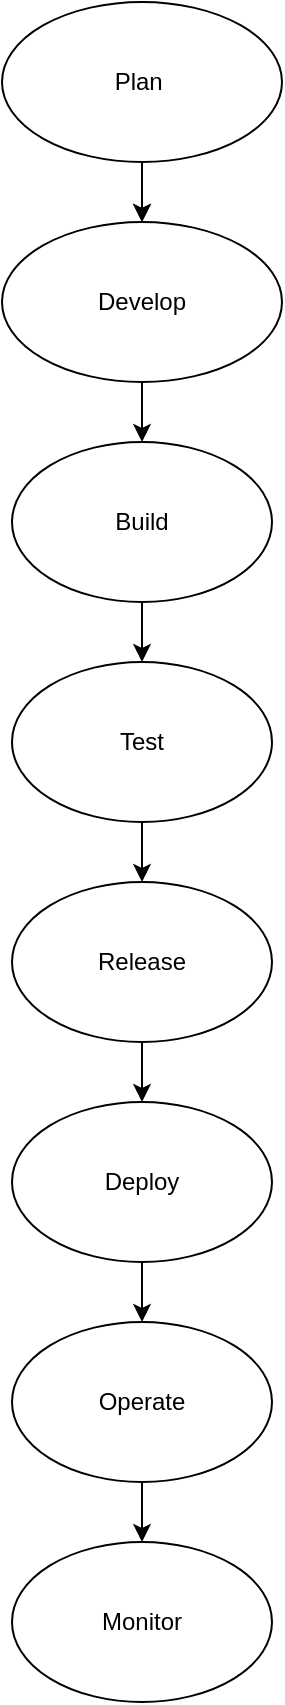<mxfile version="28.0.7">
  <diagram name="Page-1" id="co583FoI-3QHPy9dHQlo">
    <mxGraphModel dx="623" dy="332" grid="1" gridSize="10" guides="1" tooltips="1" connect="1" arrows="1" fold="1" page="1" pageScale="1" pageWidth="827" pageHeight="1169" math="0" shadow="0">
      <root>
        <mxCell id="0" />
        <mxCell id="1" parent="0" />
        <mxCell id="bRXQcyas2CH32H_-d2qi-7" value="" style="edgeStyle=orthogonalEdgeStyle;rounded=0;orthogonalLoop=1;jettySize=auto;html=1;" edge="1" parent="1" source="bRXQcyas2CH32H_-d2qi-2" target="bRXQcyas2CH32H_-d2qi-6">
          <mxGeometry relative="1" as="geometry" />
        </mxCell>
        <mxCell id="bRXQcyas2CH32H_-d2qi-9" value="" style="edgeStyle=orthogonalEdgeStyle;rounded=0;orthogonalLoop=1;jettySize=auto;html=1;" edge="1" parent="1" source="bRXQcyas2CH32H_-d2qi-2" target="bRXQcyas2CH32H_-d2qi-6">
          <mxGeometry relative="1" as="geometry" />
        </mxCell>
        <mxCell id="bRXQcyas2CH32H_-d2qi-2" value="Plan&amp;nbsp;" style="ellipse;whiteSpace=wrap;html=1;" vertex="1" parent="1">
          <mxGeometry x="340" y="20" width="140" height="80" as="geometry" />
        </mxCell>
        <mxCell id="bRXQcyas2CH32H_-d2qi-14" style="edgeStyle=orthogonalEdgeStyle;rounded=0;orthogonalLoop=1;jettySize=auto;html=1;entryX=0.5;entryY=0;entryDx=0;entryDy=0;" edge="1" parent="1" source="bRXQcyas2CH32H_-d2qi-6" target="bRXQcyas2CH32H_-d2qi-12">
          <mxGeometry relative="1" as="geometry" />
        </mxCell>
        <mxCell id="bRXQcyas2CH32H_-d2qi-6" value="Develop" style="ellipse;whiteSpace=wrap;html=1;" vertex="1" parent="1">
          <mxGeometry x="340" y="130" width="140" height="80" as="geometry" />
        </mxCell>
        <mxCell id="bRXQcyas2CH32H_-d2qi-16" value="" style="edgeStyle=orthogonalEdgeStyle;rounded=0;orthogonalLoop=1;jettySize=auto;html=1;" edge="1" parent="1" source="bRXQcyas2CH32H_-d2qi-12" target="bRXQcyas2CH32H_-d2qi-15">
          <mxGeometry relative="1" as="geometry" />
        </mxCell>
        <mxCell id="bRXQcyas2CH32H_-d2qi-12" value="Build" style="ellipse;whiteSpace=wrap;html=1;" vertex="1" parent="1">
          <mxGeometry x="345" y="240" width="130" height="80" as="geometry" />
        </mxCell>
        <mxCell id="bRXQcyas2CH32H_-d2qi-19" value="" style="edgeStyle=orthogonalEdgeStyle;rounded=0;orthogonalLoop=1;jettySize=auto;html=1;" edge="1" parent="1" source="bRXQcyas2CH32H_-d2qi-15" target="bRXQcyas2CH32H_-d2qi-18">
          <mxGeometry relative="1" as="geometry" />
        </mxCell>
        <mxCell id="bRXQcyas2CH32H_-d2qi-15" value="Test" style="ellipse;whiteSpace=wrap;html=1;" vertex="1" parent="1">
          <mxGeometry x="345" y="350" width="130" height="80" as="geometry" />
        </mxCell>
        <mxCell id="bRXQcyas2CH32H_-d2qi-21" value="" style="edgeStyle=orthogonalEdgeStyle;rounded=0;orthogonalLoop=1;jettySize=auto;html=1;" edge="1" parent="1" source="bRXQcyas2CH32H_-d2qi-18" target="bRXQcyas2CH32H_-d2qi-20">
          <mxGeometry relative="1" as="geometry" />
        </mxCell>
        <mxCell id="bRXQcyas2CH32H_-d2qi-18" value="Release" style="ellipse;whiteSpace=wrap;html=1;" vertex="1" parent="1">
          <mxGeometry x="345" y="460" width="130" height="80" as="geometry" />
        </mxCell>
        <mxCell id="bRXQcyas2CH32H_-d2qi-23" value="" style="edgeStyle=orthogonalEdgeStyle;rounded=0;orthogonalLoop=1;jettySize=auto;html=1;" edge="1" parent="1" source="bRXQcyas2CH32H_-d2qi-20" target="bRXQcyas2CH32H_-d2qi-22">
          <mxGeometry relative="1" as="geometry" />
        </mxCell>
        <mxCell id="bRXQcyas2CH32H_-d2qi-20" value="Deploy" style="ellipse;whiteSpace=wrap;html=1;" vertex="1" parent="1">
          <mxGeometry x="345" y="570" width="130" height="80" as="geometry" />
        </mxCell>
        <mxCell id="bRXQcyas2CH32H_-d2qi-25" value="" style="edgeStyle=orthogonalEdgeStyle;rounded=0;orthogonalLoop=1;jettySize=auto;html=1;" edge="1" parent="1" source="bRXQcyas2CH32H_-d2qi-22" target="bRXQcyas2CH32H_-d2qi-24">
          <mxGeometry relative="1" as="geometry" />
        </mxCell>
        <mxCell id="bRXQcyas2CH32H_-d2qi-22" value="Operate" style="ellipse;whiteSpace=wrap;html=1;" vertex="1" parent="1">
          <mxGeometry x="345" y="680" width="130" height="80" as="geometry" />
        </mxCell>
        <mxCell id="bRXQcyas2CH32H_-d2qi-24" value="Monitor" style="ellipse;whiteSpace=wrap;html=1;" vertex="1" parent="1">
          <mxGeometry x="345" y="790" width="130" height="80" as="geometry" />
        </mxCell>
      </root>
    </mxGraphModel>
  </diagram>
</mxfile>

